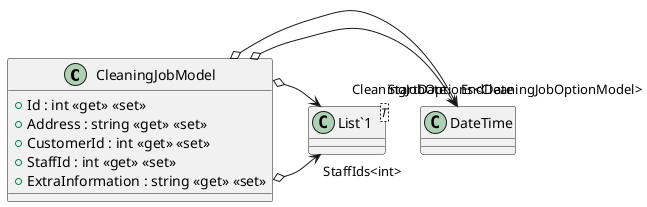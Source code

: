 @startuml
class CleaningJobModel {
    + Id : int <<get>> <<set>>
    + Address : string <<get>> <<set>>
    + CustomerId : int <<get>> <<set>>
    + StaffId : int <<get>> <<set>>
    + ExtraInformation : string <<get>> <<set>>
}
class "List`1"<T> {
}
CleaningJobModel o-> "StartDate" DateTime
CleaningJobModel o-> "EndDate" DateTime
CleaningJobModel o-> "StaffIds<int>" "List`1"
CleaningJobModel o-> "CleaningJobOptions<CleaningJobOptionModel>" "List`1"
@enduml
